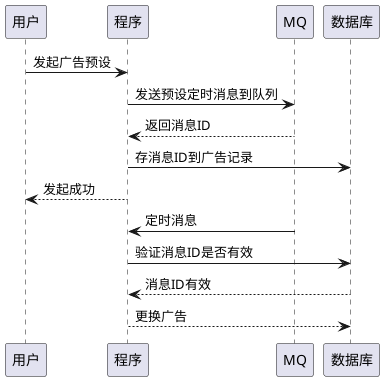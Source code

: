 @startuml
用户 -> 程序: 发起广告预设
程序 -> MQ: 发送预设定时消息到队列
MQ --> 程序: 返回消息ID
程序 -> 数据库: 存消息ID到广告记录
程序 --> 用户: 发起成功
MQ -> 程序: 定时消息
程序 -> 数据库: 验证消息ID是否有效
数据库 --> 程序: 消息ID有效
程序 --> 数据库: 更换广告

@enduml